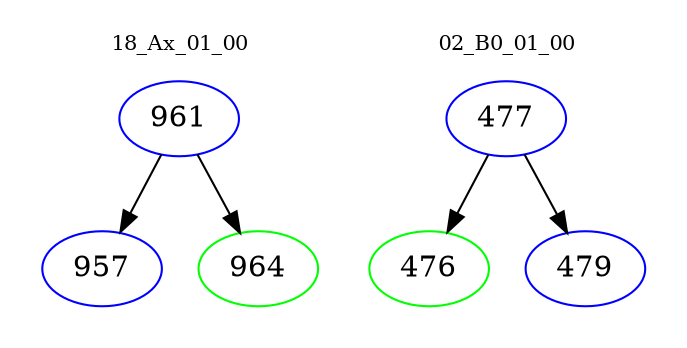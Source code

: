 digraph{
subgraph cluster_0 {
color = white
label = "18_Ax_01_00";
fontsize=10;
T0_961 [label="961", color="blue"]
T0_961 -> T0_957 [color="black"]
T0_957 [label="957", color="blue"]
T0_961 -> T0_964 [color="black"]
T0_964 [label="964", color="green"]
}
subgraph cluster_1 {
color = white
label = "02_B0_01_00";
fontsize=10;
T1_477 [label="477", color="blue"]
T1_477 -> T1_476 [color="black"]
T1_476 [label="476", color="green"]
T1_477 -> T1_479 [color="black"]
T1_479 [label="479", color="blue"]
}
}
